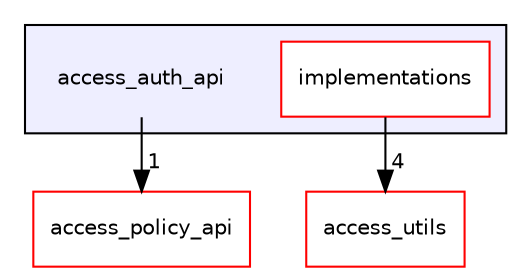 digraph "access_auth_api" {
  compound=true
  node [ fontsize="10", fontname="Helvetica"];
  edge [ labelfontsize="10", labelfontname="Helvetica"];
  subgraph clusterdir_abb8f3e6aace721b4af5cb11cd0446ba {
    graph [ bgcolor="#eeeeff", pencolor="black", label="" URL="dir_abb8f3e6aace721b4af5cb11cd0446ba.html"];
    dir_abb8f3e6aace721b4af5cb11cd0446ba [shape=plaintext label="access_auth_api"];
    dir_df785a38b30569023bad7167d93f4e58 [shape=box label="implementations" color="red" fillcolor="white" style="filled" URL="dir_df785a38b30569023bad7167d93f4e58.html"];
  }
  dir_f09f96038abb9788ce35ead44b7d19f6 [shape=box label="access_policy_api" fillcolor="white" style="filled" color="red" URL="dir_f09f96038abb9788ce35ead44b7d19f6.html"];
  dir_e187d86c28d7179cbb71885950332f5f [shape=box label="access_utils" fillcolor="white" style="filled" color="red" URL="dir_e187d86c28d7179cbb71885950332f5f.html"];
  dir_df785a38b30569023bad7167d93f4e58->dir_e187d86c28d7179cbb71885950332f5f [headlabel="4", labeldistance=1.5 headhref="dir_000001_000016.html"];
  dir_abb8f3e6aace721b4af5cb11cd0446ba->dir_f09f96038abb9788ce35ead44b7d19f6 [headlabel="1", labeldistance=1.5 headhref="dir_000000_000014.html"];
}

